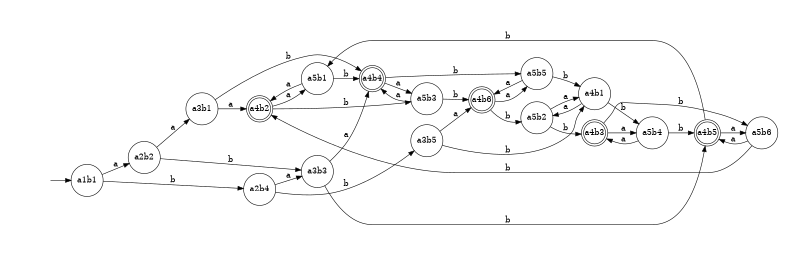 digraph {
	rankdir=LR;
	margin=0.2;
	size=5;
	node [margin=0.06 shape=circle];
	a4b2,a4b3,a4b4,a4b5,a4b6[margin=0 shape=doublecircle];
	" "[color=white width=0];
	" " -> a1b1;
	a1b1 -> a2b2 [label="a"];
	a1b1 -> a2b4 [label="b"];
	a2b2 -> a3b1 [label="a"];
	a2b2 -> a3b3 [label="b"];
	a2b4 -> a3b3 [label="a"];
	a2b4 -> a3b5 [label="b"];
	a3b1 -> a4b2 [label="a"];
	a3b1 -> a4b4 [label="b"];
	a3b3 -> a4b4 [label="a"];
	a3b3 -> a4b5 [label="b"];
	a3b5 -> a4b6 [label="a"];
	a3b5 -> a4b1 [label="b"];
	a4b1 -> a5b2 [label="a"];
	a4b1 -> a5b4 [label="b"];
	a4b2 -> a5b1 [label="a"];
	a4b2 -> a5b3 [label="b"];
	a4b3 -> a5b4 [label="a"];
	a4b3 -> a5b6 [label="b"];
	a4b4 -> a5b3 [label="a"];
	a4b4 -> a5b5 [label="b"];
	a4b5 -> a5b6 [label="a"];
	a4b5 -> a5b1 [label="b"];
	a4b6 -> a5b5 [label="a"];
	a4b6 -> a5b2 [label="b"];
	a5b1 -> a4b2 [label="a"];
	a5b1 -> a4b4 [label="b"];
	a5b2 -> a4b1 [label="a"];
	a5b2 -> a4b3 [label="b"];
	a5b3 -> a4b4 [label="a"];
	a5b3 -> a4b6 [label="b"];
	a5b4 -> a4b3 [label="a"];
	a5b4 -> a4b5 [label="b"];
	a5b5 -> a4b6 [label="a"];
	a5b5 -> a4b1 [label="b"];
	a5b6 -> a4b5 [label="a"];
	a5b6 -> a4b2 [label="b"];
	
}